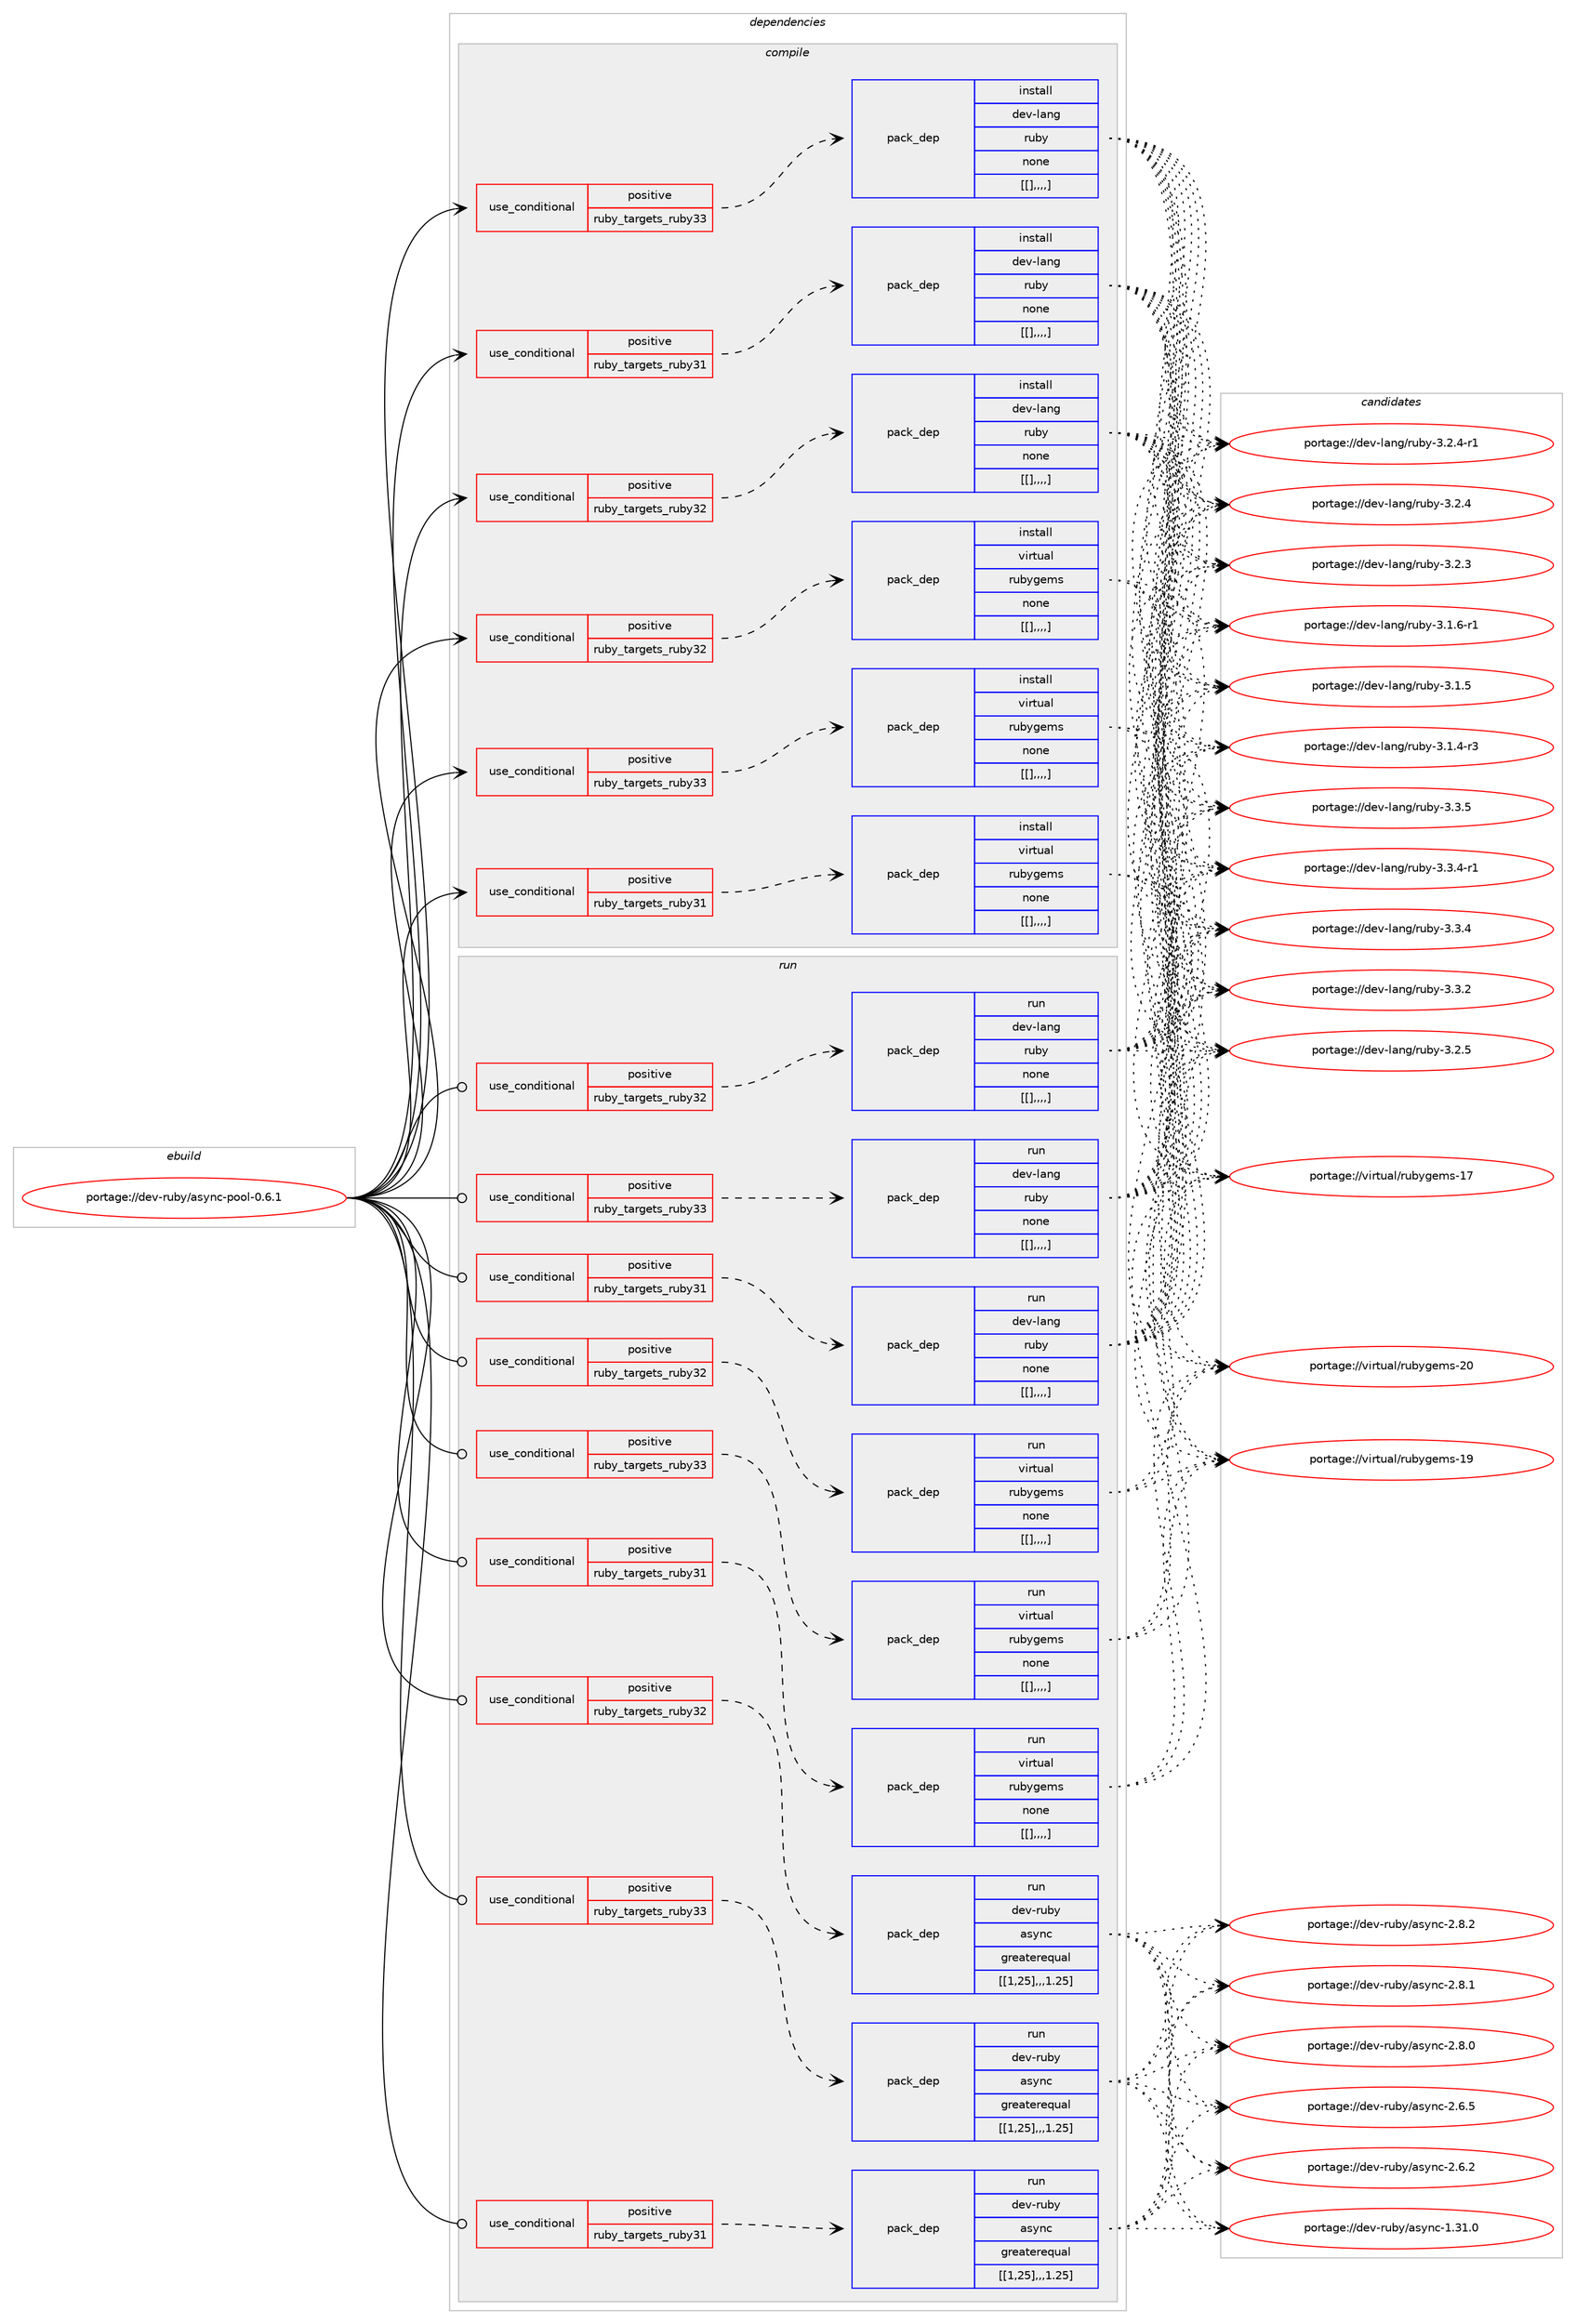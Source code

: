 digraph prolog {

# *************
# Graph options
# *************

newrank=true;
concentrate=true;
compound=true;
graph [rankdir=LR,fontname=Helvetica,fontsize=10,ranksep=1.5];#, ranksep=2.5, nodesep=0.2];
edge  [arrowhead=vee];
node  [fontname=Helvetica,fontsize=10];

# **********
# The ebuild
# **********

subgraph cluster_leftcol {
color=gray;
label=<<i>ebuild</i>>;
id [label="portage://dev-ruby/async-pool-0.6.1", color=red, width=4, href="../dev-ruby/async-pool-0.6.1.svg"];
}

# ****************
# The dependencies
# ****************

subgraph cluster_midcol {
color=gray;
label=<<i>dependencies</i>>;
subgraph cluster_compile {
fillcolor="#eeeeee";
style=filled;
label=<<i>compile</i>>;
subgraph cond45758 {
dependency179505 [label=<<TABLE BORDER="0" CELLBORDER="1" CELLSPACING="0" CELLPADDING="4"><TR><TD ROWSPAN="3" CELLPADDING="10">use_conditional</TD></TR><TR><TD>positive</TD></TR><TR><TD>ruby_targets_ruby31</TD></TR></TABLE>>, shape=none, color=red];
subgraph pack132463 {
dependency179506 [label=<<TABLE BORDER="0" CELLBORDER="1" CELLSPACING="0" CELLPADDING="4" WIDTH="220"><TR><TD ROWSPAN="6" CELLPADDING="30">pack_dep</TD></TR><TR><TD WIDTH="110">install</TD></TR><TR><TD>dev-lang</TD></TR><TR><TD>ruby</TD></TR><TR><TD>none</TD></TR><TR><TD>[[],,,,]</TD></TR></TABLE>>, shape=none, color=blue];
}
dependency179505:e -> dependency179506:w [weight=20,style="dashed",arrowhead="vee"];
}
id:e -> dependency179505:w [weight=20,style="solid",arrowhead="vee"];
subgraph cond45759 {
dependency179507 [label=<<TABLE BORDER="0" CELLBORDER="1" CELLSPACING="0" CELLPADDING="4"><TR><TD ROWSPAN="3" CELLPADDING="10">use_conditional</TD></TR><TR><TD>positive</TD></TR><TR><TD>ruby_targets_ruby31</TD></TR></TABLE>>, shape=none, color=red];
subgraph pack132464 {
dependency179508 [label=<<TABLE BORDER="0" CELLBORDER="1" CELLSPACING="0" CELLPADDING="4" WIDTH="220"><TR><TD ROWSPAN="6" CELLPADDING="30">pack_dep</TD></TR><TR><TD WIDTH="110">install</TD></TR><TR><TD>virtual</TD></TR><TR><TD>rubygems</TD></TR><TR><TD>none</TD></TR><TR><TD>[[],,,,]</TD></TR></TABLE>>, shape=none, color=blue];
}
dependency179507:e -> dependency179508:w [weight=20,style="dashed",arrowhead="vee"];
}
id:e -> dependency179507:w [weight=20,style="solid",arrowhead="vee"];
subgraph cond45760 {
dependency179509 [label=<<TABLE BORDER="0" CELLBORDER="1" CELLSPACING="0" CELLPADDING="4"><TR><TD ROWSPAN="3" CELLPADDING="10">use_conditional</TD></TR><TR><TD>positive</TD></TR><TR><TD>ruby_targets_ruby32</TD></TR></TABLE>>, shape=none, color=red];
subgraph pack132465 {
dependency179510 [label=<<TABLE BORDER="0" CELLBORDER="1" CELLSPACING="0" CELLPADDING="4" WIDTH="220"><TR><TD ROWSPAN="6" CELLPADDING="30">pack_dep</TD></TR><TR><TD WIDTH="110">install</TD></TR><TR><TD>dev-lang</TD></TR><TR><TD>ruby</TD></TR><TR><TD>none</TD></TR><TR><TD>[[],,,,]</TD></TR></TABLE>>, shape=none, color=blue];
}
dependency179509:e -> dependency179510:w [weight=20,style="dashed",arrowhead="vee"];
}
id:e -> dependency179509:w [weight=20,style="solid",arrowhead="vee"];
subgraph cond45761 {
dependency179511 [label=<<TABLE BORDER="0" CELLBORDER="1" CELLSPACING="0" CELLPADDING="4"><TR><TD ROWSPAN="3" CELLPADDING="10">use_conditional</TD></TR><TR><TD>positive</TD></TR><TR><TD>ruby_targets_ruby32</TD></TR></TABLE>>, shape=none, color=red];
subgraph pack132466 {
dependency179512 [label=<<TABLE BORDER="0" CELLBORDER="1" CELLSPACING="0" CELLPADDING="4" WIDTH="220"><TR><TD ROWSPAN="6" CELLPADDING="30">pack_dep</TD></TR><TR><TD WIDTH="110">install</TD></TR><TR><TD>virtual</TD></TR><TR><TD>rubygems</TD></TR><TR><TD>none</TD></TR><TR><TD>[[],,,,]</TD></TR></TABLE>>, shape=none, color=blue];
}
dependency179511:e -> dependency179512:w [weight=20,style="dashed",arrowhead="vee"];
}
id:e -> dependency179511:w [weight=20,style="solid",arrowhead="vee"];
subgraph cond45762 {
dependency179513 [label=<<TABLE BORDER="0" CELLBORDER="1" CELLSPACING="0" CELLPADDING="4"><TR><TD ROWSPAN="3" CELLPADDING="10">use_conditional</TD></TR><TR><TD>positive</TD></TR><TR><TD>ruby_targets_ruby33</TD></TR></TABLE>>, shape=none, color=red];
subgraph pack132467 {
dependency179514 [label=<<TABLE BORDER="0" CELLBORDER="1" CELLSPACING="0" CELLPADDING="4" WIDTH="220"><TR><TD ROWSPAN="6" CELLPADDING="30">pack_dep</TD></TR><TR><TD WIDTH="110">install</TD></TR><TR><TD>dev-lang</TD></TR><TR><TD>ruby</TD></TR><TR><TD>none</TD></TR><TR><TD>[[],,,,]</TD></TR></TABLE>>, shape=none, color=blue];
}
dependency179513:e -> dependency179514:w [weight=20,style="dashed",arrowhead="vee"];
}
id:e -> dependency179513:w [weight=20,style="solid",arrowhead="vee"];
subgraph cond45763 {
dependency179515 [label=<<TABLE BORDER="0" CELLBORDER="1" CELLSPACING="0" CELLPADDING="4"><TR><TD ROWSPAN="3" CELLPADDING="10">use_conditional</TD></TR><TR><TD>positive</TD></TR><TR><TD>ruby_targets_ruby33</TD></TR></TABLE>>, shape=none, color=red];
subgraph pack132468 {
dependency179516 [label=<<TABLE BORDER="0" CELLBORDER="1" CELLSPACING="0" CELLPADDING="4" WIDTH="220"><TR><TD ROWSPAN="6" CELLPADDING="30">pack_dep</TD></TR><TR><TD WIDTH="110">install</TD></TR><TR><TD>virtual</TD></TR><TR><TD>rubygems</TD></TR><TR><TD>none</TD></TR><TR><TD>[[],,,,]</TD></TR></TABLE>>, shape=none, color=blue];
}
dependency179515:e -> dependency179516:w [weight=20,style="dashed",arrowhead="vee"];
}
id:e -> dependency179515:w [weight=20,style="solid",arrowhead="vee"];
}
subgraph cluster_compileandrun {
fillcolor="#eeeeee";
style=filled;
label=<<i>compile and run</i>>;
}
subgraph cluster_run {
fillcolor="#eeeeee";
style=filled;
label=<<i>run</i>>;
subgraph cond45764 {
dependency179517 [label=<<TABLE BORDER="0" CELLBORDER="1" CELLSPACING="0" CELLPADDING="4"><TR><TD ROWSPAN="3" CELLPADDING="10">use_conditional</TD></TR><TR><TD>positive</TD></TR><TR><TD>ruby_targets_ruby31</TD></TR></TABLE>>, shape=none, color=red];
subgraph pack132469 {
dependency179518 [label=<<TABLE BORDER="0" CELLBORDER="1" CELLSPACING="0" CELLPADDING="4" WIDTH="220"><TR><TD ROWSPAN="6" CELLPADDING="30">pack_dep</TD></TR><TR><TD WIDTH="110">run</TD></TR><TR><TD>dev-lang</TD></TR><TR><TD>ruby</TD></TR><TR><TD>none</TD></TR><TR><TD>[[],,,,]</TD></TR></TABLE>>, shape=none, color=blue];
}
dependency179517:e -> dependency179518:w [weight=20,style="dashed",arrowhead="vee"];
}
id:e -> dependency179517:w [weight=20,style="solid",arrowhead="odot"];
subgraph cond45765 {
dependency179519 [label=<<TABLE BORDER="0" CELLBORDER="1" CELLSPACING="0" CELLPADDING="4"><TR><TD ROWSPAN="3" CELLPADDING="10">use_conditional</TD></TR><TR><TD>positive</TD></TR><TR><TD>ruby_targets_ruby31</TD></TR></TABLE>>, shape=none, color=red];
subgraph pack132470 {
dependency179520 [label=<<TABLE BORDER="0" CELLBORDER="1" CELLSPACING="0" CELLPADDING="4" WIDTH="220"><TR><TD ROWSPAN="6" CELLPADDING="30">pack_dep</TD></TR><TR><TD WIDTH="110">run</TD></TR><TR><TD>dev-ruby</TD></TR><TR><TD>async</TD></TR><TR><TD>greaterequal</TD></TR><TR><TD>[[1,25],,,1.25]</TD></TR></TABLE>>, shape=none, color=blue];
}
dependency179519:e -> dependency179520:w [weight=20,style="dashed",arrowhead="vee"];
}
id:e -> dependency179519:w [weight=20,style="solid",arrowhead="odot"];
subgraph cond45766 {
dependency179521 [label=<<TABLE BORDER="0" CELLBORDER="1" CELLSPACING="0" CELLPADDING="4"><TR><TD ROWSPAN="3" CELLPADDING="10">use_conditional</TD></TR><TR><TD>positive</TD></TR><TR><TD>ruby_targets_ruby31</TD></TR></TABLE>>, shape=none, color=red];
subgraph pack132471 {
dependency179522 [label=<<TABLE BORDER="0" CELLBORDER="1" CELLSPACING="0" CELLPADDING="4" WIDTH="220"><TR><TD ROWSPAN="6" CELLPADDING="30">pack_dep</TD></TR><TR><TD WIDTH="110">run</TD></TR><TR><TD>virtual</TD></TR><TR><TD>rubygems</TD></TR><TR><TD>none</TD></TR><TR><TD>[[],,,,]</TD></TR></TABLE>>, shape=none, color=blue];
}
dependency179521:e -> dependency179522:w [weight=20,style="dashed",arrowhead="vee"];
}
id:e -> dependency179521:w [weight=20,style="solid",arrowhead="odot"];
subgraph cond45767 {
dependency179523 [label=<<TABLE BORDER="0" CELLBORDER="1" CELLSPACING="0" CELLPADDING="4"><TR><TD ROWSPAN="3" CELLPADDING="10">use_conditional</TD></TR><TR><TD>positive</TD></TR><TR><TD>ruby_targets_ruby32</TD></TR></TABLE>>, shape=none, color=red];
subgraph pack132472 {
dependency179524 [label=<<TABLE BORDER="0" CELLBORDER="1" CELLSPACING="0" CELLPADDING="4" WIDTH="220"><TR><TD ROWSPAN="6" CELLPADDING="30">pack_dep</TD></TR><TR><TD WIDTH="110">run</TD></TR><TR><TD>dev-lang</TD></TR><TR><TD>ruby</TD></TR><TR><TD>none</TD></TR><TR><TD>[[],,,,]</TD></TR></TABLE>>, shape=none, color=blue];
}
dependency179523:e -> dependency179524:w [weight=20,style="dashed",arrowhead="vee"];
}
id:e -> dependency179523:w [weight=20,style="solid",arrowhead="odot"];
subgraph cond45768 {
dependency179525 [label=<<TABLE BORDER="0" CELLBORDER="1" CELLSPACING="0" CELLPADDING="4"><TR><TD ROWSPAN="3" CELLPADDING="10">use_conditional</TD></TR><TR><TD>positive</TD></TR><TR><TD>ruby_targets_ruby32</TD></TR></TABLE>>, shape=none, color=red];
subgraph pack132473 {
dependency179526 [label=<<TABLE BORDER="0" CELLBORDER="1" CELLSPACING="0" CELLPADDING="4" WIDTH="220"><TR><TD ROWSPAN="6" CELLPADDING="30">pack_dep</TD></TR><TR><TD WIDTH="110">run</TD></TR><TR><TD>dev-ruby</TD></TR><TR><TD>async</TD></TR><TR><TD>greaterequal</TD></TR><TR><TD>[[1,25],,,1.25]</TD></TR></TABLE>>, shape=none, color=blue];
}
dependency179525:e -> dependency179526:w [weight=20,style="dashed",arrowhead="vee"];
}
id:e -> dependency179525:w [weight=20,style="solid",arrowhead="odot"];
subgraph cond45769 {
dependency179527 [label=<<TABLE BORDER="0" CELLBORDER="1" CELLSPACING="0" CELLPADDING="4"><TR><TD ROWSPAN="3" CELLPADDING="10">use_conditional</TD></TR><TR><TD>positive</TD></TR><TR><TD>ruby_targets_ruby32</TD></TR></TABLE>>, shape=none, color=red];
subgraph pack132474 {
dependency179528 [label=<<TABLE BORDER="0" CELLBORDER="1" CELLSPACING="0" CELLPADDING="4" WIDTH="220"><TR><TD ROWSPAN="6" CELLPADDING="30">pack_dep</TD></TR><TR><TD WIDTH="110">run</TD></TR><TR><TD>virtual</TD></TR><TR><TD>rubygems</TD></TR><TR><TD>none</TD></TR><TR><TD>[[],,,,]</TD></TR></TABLE>>, shape=none, color=blue];
}
dependency179527:e -> dependency179528:w [weight=20,style="dashed",arrowhead="vee"];
}
id:e -> dependency179527:w [weight=20,style="solid",arrowhead="odot"];
subgraph cond45770 {
dependency179529 [label=<<TABLE BORDER="0" CELLBORDER="1" CELLSPACING="0" CELLPADDING="4"><TR><TD ROWSPAN="3" CELLPADDING="10">use_conditional</TD></TR><TR><TD>positive</TD></TR><TR><TD>ruby_targets_ruby33</TD></TR></TABLE>>, shape=none, color=red];
subgraph pack132475 {
dependency179530 [label=<<TABLE BORDER="0" CELLBORDER="1" CELLSPACING="0" CELLPADDING="4" WIDTH="220"><TR><TD ROWSPAN="6" CELLPADDING="30">pack_dep</TD></TR><TR><TD WIDTH="110">run</TD></TR><TR><TD>dev-lang</TD></TR><TR><TD>ruby</TD></TR><TR><TD>none</TD></TR><TR><TD>[[],,,,]</TD></TR></TABLE>>, shape=none, color=blue];
}
dependency179529:e -> dependency179530:w [weight=20,style="dashed",arrowhead="vee"];
}
id:e -> dependency179529:w [weight=20,style="solid",arrowhead="odot"];
subgraph cond45771 {
dependency179531 [label=<<TABLE BORDER="0" CELLBORDER="1" CELLSPACING="0" CELLPADDING="4"><TR><TD ROWSPAN="3" CELLPADDING="10">use_conditional</TD></TR><TR><TD>positive</TD></TR><TR><TD>ruby_targets_ruby33</TD></TR></TABLE>>, shape=none, color=red];
subgraph pack132476 {
dependency179532 [label=<<TABLE BORDER="0" CELLBORDER="1" CELLSPACING="0" CELLPADDING="4" WIDTH="220"><TR><TD ROWSPAN="6" CELLPADDING="30">pack_dep</TD></TR><TR><TD WIDTH="110">run</TD></TR><TR><TD>dev-ruby</TD></TR><TR><TD>async</TD></TR><TR><TD>greaterequal</TD></TR><TR><TD>[[1,25],,,1.25]</TD></TR></TABLE>>, shape=none, color=blue];
}
dependency179531:e -> dependency179532:w [weight=20,style="dashed",arrowhead="vee"];
}
id:e -> dependency179531:w [weight=20,style="solid",arrowhead="odot"];
subgraph cond45772 {
dependency179533 [label=<<TABLE BORDER="0" CELLBORDER="1" CELLSPACING="0" CELLPADDING="4"><TR><TD ROWSPAN="3" CELLPADDING="10">use_conditional</TD></TR><TR><TD>positive</TD></TR><TR><TD>ruby_targets_ruby33</TD></TR></TABLE>>, shape=none, color=red];
subgraph pack132477 {
dependency179534 [label=<<TABLE BORDER="0" CELLBORDER="1" CELLSPACING="0" CELLPADDING="4" WIDTH="220"><TR><TD ROWSPAN="6" CELLPADDING="30">pack_dep</TD></TR><TR><TD WIDTH="110">run</TD></TR><TR><TD>virtual</TD></TR><TR><TD>rubygems</TD></TR><TR><TD>none</TD></TR><TR><TD>[[],,,,]</TD></TR></TABLE>>, shape=none, color=blue];
}
dependency179533:e -> dependency179534:w [weight=20,style="dashed",arrowhead="vee"];
}
id:e -> dependency179533:w [weight=20,style="solid",arrowhead="odot"];
}
}

# **************
# The candidates
# **************

subgraph cluster_choices {
rank=same;
color=gray;
label=<<i>candidates</i>>;

subgraph choice132463 {
color=black;
nodesep=1;
choice10010111845108971101034711411798121455146514653 [label="portage://dev-lang/ruby-3.3.5", color=red, width=4,href="../dev-lang/ruby-3.3.5.svg"];
choice100101118451089711010347114117981214551465146524511449 [label="portage://dev-lang/ruby-3.3.4-r1", color=red, width=4,href="../dev-lang/ruby-3.3.4-r1.svg"];
choice10010111845108971101034711411798121455146514652 [label="portage://dev-lang/ruby-3.3.4", color=red, width=4,href="../dev-lang/ruby-3.3.4.svg"];
choice10010111845108971101034711411798121455146514650 [label="portage://dev-lang/ruby-3.3.2", color=red, width=4,href="../dev-lang/ruby-3.3.2.svg"];
choice10010111845108971101034711411798121455146504653 [label="portage://dev-lang/ruby-3.2.5", color=red, width=4,href="../dev-lang/ruby-3.2.5.svg"];
choice100101118451089711010347114117981214551465046524511449 [label="portage://dev-lang/ruby-3.2.4-r1", color=red, width=4,href="../dev-lang/ruby-3.2.4-r1.svg"];
choice10010111845108971101034711411798121455146504652 [label="portage://dev-lang/ruby-3.2.4", color=red, width=4,href="../dev-lang/ruby-3.2.4.svg"];
choice10010111845108971101034711411798121455146504651 [label="portage://dev-lang/ruby-3.2.3", color=red, width=4,href="../dev-lang/ruby-3.2.3.svg"];
choice100101118451089711010347114117981214551464946544511449 [label="portage://dev-lang/ruby-3.1.6-r1", color=red, width=4,href="../dev-lang/ruby-3.1.6-r1.svg"];
choice10010111845108971101034711411798121455146494653 [label="portage://dev-lang/ruby-3.1.5", color=red, width=4,href="../dev-lang/ruby-3.1.5.svg"];
choice100101118451089711010347114117981214551464946524511451 [label="portage://dev-lang/ruby-3.1.4-r3", color=red, width=4,href="../dev-lang/ruby-3.1.4-r3.svg"];
dependency179506:e -> choice10010111845108971101034711411798121455146514653:w [style=dotted,weight="100"];
dependency179506:e -> choice100101118451089711010347114117981214551465146524511449:w [style=dotted,weight="100"];
dependency179506:e -> choice10010111845108971101034711411798121455146514652:w [style=dotted,weight="100"];
dependency179506:e -> choice10010111845108971101034711411798121455146514650:w [style=dotted,weight="100"];
dependency179506:e -> choice10010111845108971101034711411798121455146504653:w [style=dotted,weight="100"];
dependency179506:e -> choice100101118451089711010347114117981214551465046524511449:w [style=dotted,weight="100"];
dependency179506:e -> choice10010111845108971101034711411798121455146504652:w [style=dotted,weight="100"];
dependency179506:e -> choice10010111845108971101034711411798121455146504651:w [style=dotted,weight="100"];
dependency179506:e -> choice100101118451089711010347114117981214551464946544511449:w [style=dotted,weight="100"];
dependency179506:e -> choice10010111845108971101034711411798121455146494653:w [style=dotted,weight="100"];
dependency179506:e -> choice100101118451089711010347114117981214551464946524511451:w [style=dotted,weight="100"];
}
subgraph choice132464 {
color=black;
nodesep=1;
choice118105114116117971084711411798121103101109115455048 [label="portage://virtual/rubygems-20", color=red, width=4,href="../virtual/rubygems-20.svg"];
choice118105114116117971084711411798121103101109115454957 [label="portage://virtual/rubygems-19", color=red, width=4,href="../virtual/rubygems-19.svg"];
choice118105114116117971084711411798121103101109115454955 [label="portage://virtual/rubygems-17", color=red, width=4,href="../virtual/rubygems-17.svg"];
dependency179508:e -> choice118105114116117971084711411798121103101109115455048:w [style=dotted,weight="100"];
dependency179508:e -> choice118105114116117971084711411798121103101109115454957:w [style=dotted,weight="100"];
dependency179508:e -> choice118105114116117971084711411798121103101109115454955:w [style=dotted,weight="100"];
}
subgraph choice132465 {
color=black;
nodesep=1;
choice10010111845108971101034711411798121455146514653 [label="portage://dev-lang/ruby-3.3.5", color=red, width=4,href="../dev-lang/ruby-3.3.5.svg"];
choice100101118451089711010347114117981214551465146524511449 [label="portage://dev-lang/ruby-3.3.4-r1", color=red, width=4,href="../dev-lang/ruby-3.3.4-r1.svg"];
choice10010111845108971101034711411798121455146514652 [label="portage://dev-lang/ruby-3.3.4", color=red, width=4,href="../dev-lang/ruby-3.3.4.svg"];
choice10010111845108971101034711411798121455146514650 [label="portage://dev-lang/ruby-3.3.2", color=red, width=4,href="../dev-lang/ruby-3.3.2.svg"];
choice10010111845108971101034711411798121455146504653 [label="portage://dev-lang/ruby-3.2.5", color=red, width=4,href="../dev-lang/ruby-3.2.5.svg"];
choice100101118451089711010347114117981214551465046524511449 [label="portage://dev-lang/ruby-3.2.4-r1", color=red, width=4,href="../dev-lang/ruby-3.2.4-r1.svg"];
choice10010111845108971101034711411798121455146504652 [label="portage://dev-lang/ruby-3.2.4", color=red, width=4,href="../dev-lang/ruby-3.2.4.svg"];
choice10010111845108971101034711411798121455146504651 [label="portage://dev-lang/ruby-3.2.3", color=red, width=4,href="../dev-lang/ruby-3.2.3.svg"];
choice100101118451089711010347114117981214551464946544511449 [label="portage://dev-lang/ruby-3.1.6-r1", color=red, width=4,href="../dev-lang/ruby-3.1.6-r1.svg"];
choice10010111845108971101034711411798121455146494653 [label="portage://dev-lang/ruby-3.1.5", color=red, width=4,href="../dev-lang/ruby-3.1.5.svg"];
choice100101118451089711010347114117981214551464946524511451 [label="portage://dev-lang/ruby-3.1.4-r3", color=red, width=4,href="../dev-lang/ruby-3.1.4-r3.svg"];
dependency179510:e -> choice10010111845108971101034711411798121455146514653:w [style=dotted,weight="100"];
dependency179510:e -> choice100101118451089711010347114117981214551465146524511449:w [style=dotted,weight="100"];
dependency179510:e -> choice10010111845108971101034711411798121455146514652:w [style=dotted,weight="100"];
dependency179510:e -> choice10010111845108971101034711411798121455146514650:w [style=dotted,weight="100"];
dependency179510:e -> choice10010111845108971101034711411798121455146504653:w [style=dotted,weight="100"];
dependency179510:e -> choice100101118451089711010347114117981214551465046524511449:w [style=dotted,weight="100"];
dependency179510:e -> choice10010111845108971101034711411798121455146504652:w [style=dotted,weight="100"];
dependency179510:e -> choice10010111845108971101034711411798121455146504651:w [style=dotted,weight="100"];
dependency179510:e -> choice100101118451089711010347114117981214551464946544511449:w [style=dotted,weight="100"];
dependency179510:e -> choice10010111845108971101034711411798121455146494653:w [style=dotted,weight="100"];
dependency179510:e -> choice100101118451089711010347114117981214551464946524511451:w [style=dotted,weight="100"];
}
subgraph choice132466 {
color=black;
nodesep=1;
choice118105114116117971084711411798121103101109115455048 [label="portage://virtual/rubygems-20", color=red, width=4,href="../virtual/rubygems-20.svg"];
choice118105114116117971084711411798121103101109115454957 [label="portage://virtual/rubygems-19", color=red, width=4,href="../virtual/rubygems-19.svg"];
choice118105114116117971084711411798121103101109115454955 [label="portage://virtual/rubygems-17", color=red, width=4,href="../virtual/rubygems-17.svg"];
dependency179512:e -> choice118105114116117971084711411798121103101109115455048:w [style=dotted,weight="100"];
dependency179512:e -> choice118105114116117971084711411798121103101109115454957:w [style=dotted,weight="100"];
dependency179512:e -> choice118105114116117971084711411798121103101109115454955:w [style=dotted,weight="100"];
}
subgraph choice132467 {
color=black;
nodesep=1;
choice10010111845108971101034711411798121455146514653 [label="portage://dev-lang/ruby-3.3.5", color=red, width=4,href="../dev-lang/ruby-3.3.5.svg"];
choice100101118451089711010347114117981214551465146524511449 [label="portage://dev-lang/ruby-3.3.4-r1", color=red, width=4,href="../dev-lang/ruby-3.3.4-r1.svg"];
choice10010111845108971101034711411798121455146514652 [label="portage://dev-lang/ruby-3.3.4", color=red, width=4,href="../dev-lang/ruby-3.3.4.svg"];
choice10010111845108971101034711411798121455146514650 [label="portage://dev-lang/ruby-3.3.2", color=red, width=4,href="../dev-lang/ruby-3.3.2.svg"];
choice10010111845108971101034711411798121455146504653 [label="portage://dev-lang/ruby-3.2.5", color=red, width=4,href="../dev-lang/ruby-3.2.5.svg"];
choice100101118451089711010347114117981214551465046524511449 [label="portage://dev-lang/ruby-3.2.4-r1", color=red, width=4,href="../dev-lang/ruby-3.2.4-r1.svg"];
choice10010111845108971101034711411798121455146504652 [label="portage://dev-lang/ruby-3.2.4", color=red, width=4,href="../dev-lang/ruby-3.2.4.svg"];
choice10010111845108971101034711411798121455146504651 [label="portage://dev-lang/ruby-3.2.3", color=red, width=4,href="../dev-lang/ruby-3.2.3.svg"];
choice100101118451089711010347114117981214551464946544511449 [label="portage://dev-lang/ruby-3.1.6-r1", color=red, width=4,href="../dev-lang/ruby-3.1.6-r1.svg"];
choice10010111845108971101034711411798121455146494653 [label="portage://dev-lang/ruby-3.1.5", color=red, width=4,href="../dev-lang/ruby-3.1.5.svg"];
choice100101118451089711010347114117981214551464946524511451 [label="portage://dev-lang/ruby-3.1.4-r3", color=red, width=4,href="../dev-lang/ruby-3.1.4-r3.svg"];
dependency179514:e -> choice10010111845108971101034711411798121455146514653:w [style=dotted,weight="100"];
dependency179514:e -> choice100101118451089711010347114117981214551465146524511449:w [style=dotted,weight="100"];
dependency179514:e -> choice10010111845108971101034711411798121455146514652:w [style=dotted,weight="100"];
dependency179514:e -> choice10010111845108971101034711411798121455146514650:w [style=dotted,weight="100"];
dependency179514:e -> choice10010111845108971101034711411798121455146504653:w [style=dotted,weight="100"];
dependency179514:e -> choice100101118451089711010347114117981214551465046524511449:w [style=dotted,weight="100"];
dependency179514:e -> choice10010111845108971101034711411798121455146504652:w [style=dotted,weight="100"];
dependency179514:e -> choice10010111845108971101034711411798121455146504651:w [style=dotted,weight="100"];
dependency179514:e -> choice100101118451089711010347114117981214551464946544511449:w [style=dotted,weight="100"];
dependency179514:e -> choice10010111845108971101034711411798121455146494653:w [style=dotted,weight="100"];
dependency179514:e -> choice100101118451089711010347114117981214551464946524511451:w [style=dotted,weight="100"];
}
subgraph choice132468 {
color=black;
nodesep=1;
choice118105114116117971084711411798121103101109115455048 [label="portage://virtual/rubygems-20", color=red, width=4,href="../virtual/rubygems-20.svg"];
choice118105114116117971084711411798121103101109115454957 [label="portage://virtual/rubygems-19", color=red, width=4,href="../virtual/rubygems-19.svg"];
choice118105114116117971084711411798121103101109115454955 [label="portage://virtual/rubygems-17", color=red, width=4,href="../virtual/rubygems-17.svg"];
dependency179516:e -> choice118105114116117971084711411798121103101109115455048:w [style=dotted,weight="100"];
dependency179516:e -> choice118105114116117971084711411798121103101109115454957:w [style=dotted,weight="100"];
dependency179516:e -> choice118105114116117971084711411798121103101109115454955:w [style=dotted,weight="100"];
}
subgraph choice132469 {
color=black;
nodesep=1;
choice10010111845108971101034711411798121455146514653 [label="portage://dev-lang/ruby-3.3.5", color=red, width=4,href="../dev-lang/ruby-3.3.5.svg"];
choice100101118451089711010347114117981214551465146524511449 [label="portage://dev-lang/ruby-3.3.4-r1", color=red, width=4,href="../dev-lang/ruby-3.3.4-r1.svg"];
choice10010111845108971101034711411798121455146514652 [label="portage://dev-lang/ruby-3.3.4", color=red, width=4,href="../dev-lang/ruby-3.3.4.svg"];
choice10010111845108971101034711411798121455146514650 [label="portage://dev-lang/ruby-3.3.2", color=red, width=4,href="../dev-lang/ruby-3.3.2.svg"];
choice10010111845108971101034711411798121455146504653 [label="portage://dev-lang/ruby-3.2.5", color=red, width=4,href="../dev-lang/ruby-3.2.5.svg"];
choice100101118451089711010347114117981214551465046524511449 [label="portage://dev-lang/ruby-3.2.4-r1", color=red, width=4,href="../dev-lang/ruby-3.2.4-r1.svg"];
choice10010111845108971101034711411798121455146504652 [label="portage://dev-lang/ruby-3.2.4", color=red, width=4,href="../dev-lang/ruby-3.2.4.svg"];
choice10010111845108971101034711411798121455146504651 [label="portage://dev-lang/ruby-3.2.3", color=red, width=4,href="../dev-lang/ruby-3.2.3.svg"];
choice100101118451089711010347114117981214551464946544511449 [label="portage://dev-lang/ruby-3.1.6-r1", color=red, width=4,href="../dev-lang/ruby-3.1.6-r1.svg"];
choice10010111845108971101034711411798121455146494653 [label="portage://dev-lang/ruby-3.1.5", color=red, width=4,href="../dev-lang/ruby-3.1.5.svg"];
choice100101118451089711010347114117981214551464946524511451 [label="portage://dev-lang/ruby-3.1.4-r3", color=red, width=4,href="../dev-lang/ruby-3.1.4-r3.svg"];
dependency179518:e -> choice10010111845108971101034711411798121455146514653:w [style=dotted,weight="100"];
dependency179518:e -> choice100101118451089711010347114117981214551465146524511449:w [style=dotted,weight="100"];
dependency179518:e -> choice10010111845108971101034711411798121455146514652:w [style=dotted,weight="100"];
dependency179518:e -> choice10010111845108971101034711411798121455146514650:w [style=dotted,weight="100"];
dependency179518:e -> choice10010111845108971101034711411798121455146504653:w [style=dotted,weight="100"];
dependency179518:e -> choice100101118451089711010347114117981214551465046524511449:w [style=dotted,weight="100"];
dependency179518:e -> choice10010111845108971101034711411798121455146504652:w [style=dotted,weight="100"];
dependency179518:e -> choice10010111845108971101034711411798121455146504651:w [style=dotted,weight="100"];
dependency179518:e -> choice100101118451089711010347114117981214551464946544511449:w [style=dotted,weight="100"];
dependency179518:e -> choice10010111845108971101034711411798121455146494653:w [style=dotted,weight="100"];
dependency179518:e -> choice100101118451089711010347114117981214551464946524511451:w [style=dotted,weight="100"];
}
subgraph choice132470 {
color=black;
nodesep=1;
choice1001011184511411798121479711512111099455046564650 [label="portage://dev-ruby/async-2.8.2", color=red, width=4,href="../dev-ruby/async-2.8.2.svg"];
choice1001011184511411798121479711512111099455046564649 [label="portage://dev-ruby/async-2.8.1", color=red, width=4,href="../dev-ruby/async-2.8.1.svg"];
choice1001011184511411798121479711512111099455046564648 [label="portage://dev-ruby/async-2.8.0", color=red, width=4,href="../dev-ruby/async-2.8.0.svg"];
choice1001011184511411798121479711512111099455046544653 [label="portage://dev-ruby/async-2.6.5", color=red, width=4,href="../dev-ruby/async-2.6.5.svg"];
choice1001011184511411798121479711512111099455046544650 [label="portage://dev-ruby/async-2.6.2", color=red, width=4,href="../dev-ruby/async-2.6.2.svg"];
choice100101118451141179812147971151211109945494651494648 [label="portage://dev-ruby/async-1.31.0", color=red, width=4,href="../dev-ruby/async-1.31.0.svg"];
dependency179520:e -> choice1001011184511411798121479711512111099455046564650:w [style=dotted,weight="100"];
dependency179520:e -> choice1001011184511411798121479711512111099455046564649:w [style=dotted,weight="100"];
dependency179520:e -> choice1001011184511411798121479711512111099455046564648:w [style=dotted,weight="100"];
dependency179520:e -> choice1001011184511411798121479711512111099455046544653:w [style=dotted,weight="100"];
dependency179520:e -> choice1001011184511411798121479711512111099455046544650:w [style=dotted,weight="100"];
dependency179520:e -> choice100101118451141179812147971151211109945494651494648:w [style=dotted,weight="100"];
}
subgraph choice132471 {
color=black;
nodesep=1;
choice118105114116117971084711411798121103101109115455048 [label="portage://virtual/rubygems-20", color=red, width=4,href="../virtual/rubygems-20.svg"];
choice118105114116117971084711411798121103101109115454957 [label="portage://virtual/rubygems-19", color=red, width=4,href="../virtual/rubygems-19.svg"];
choice118105114116117971084711411798121103101109115454955 [label="portage://virtual/rubygems-17", color=red, width=4,href="../virtual/rubygems-17.svg"];
dependency179522:e -> choice118105114116117971084711411798121103101109115455048:w [style=dotted,weight="100"];
dependency179522:e -> choice118105114116117971084711411798121103101109115454957:w [style=dotted,weight="100"];
dependency179522:e -> choice118105114116117971084711411798121103101109115454955:w [style=dotted,weight="100"];
}
subgraph choice132472 {
color=black;
nodesep=1;
choice10010111845108971101034711411798121455146514653 [label="portage://dev-lang/ruby-3.3.5", color=red, width=4,href="../dev-lang/ruby-3.3.5.svg"];
choice100101118451089711010347114117981214551465146524511449 [label="portage://dev-lang/ruby-3.3.4-r1", color=red, width=4,href="../dev-lang/ruby-3.3.4-r1.svg"];
choice10010111845108971101034711411798121455146514652 [label="portage://dev-lang/ruby-3.3.4", color=red, width=4,href="../dev-lang/ruby-3.3.4.svg"];
choice10010111845108971101034711411798121455146514650 [label="portage://dev-lang/ruby-3.3.2", color=red, width=4,href="../dev-lang/ruby-3.3.2.svg"];
choice10010111845108971101034711411798121455146504653 [label="portage://dev-lang/ruby-3.2.5", color=red, width=4,href="../dev-lang/ruby-3.2.5.svg"];
choice100101118451089711010347114117981214551465046524511449 [label="portage://dev-lang/ruby-3.2.4-r1", color=red, width=4,href="../dev-lang/ruby-3.2.4-r1.svg"];
choice10010111845108971101034711411798121455146504652 [label="portage://dev-lang/ruby-3.2.4", color=red, width=4,href="../dev-lang/ruby-3.2.4.svg"];
choice10010111845108971101034711411798121455146504651 [label="portage://dev-lang/ruby-3.2.3", color=red, width=4,href="../dev-lang/ruby-3.2.3.svg"];
choice100101118451089711010347114117981214551464946544511449 [label="portage://dev-lang/ruby-3.1.6-r1", color=red, width=4,href="../dev-lang/ruby-3.1.6-r1.svg"];
choice10010111845108971101034711411798121455146494653 [label="portage://dev-lang/ruby-3.1.5", color=red, width=4,href="../dev-lang/ruby-3.1.5.svg"];
choice100101118451089711010347114117981214551464946524511451 [label="portage://dev-lang/ruby-3.1.4-r3", color=red, width=4,href="../dev-lang/ruby-3.1.4-r3.svg"];
dependency179524:e -> choice10010111845108971101034711411798121455146514653:w [style=dotted,weight="100"];
dependency179524:e -> choice100101118451089711010347114117981214551465146524511449:w [style=dotted,weight="100"];
dependency179524:e -> choice10010111845108971101034711411798121455146514652:w [style=dotted,weight="100"];
dependency179524:e -> choice10010111845108971101034711411798121455146514650:w [style=dotted,weight="100"];
dependency179524:e -> choice10010111845108971101034711411798121455146504653:w [style=dotted,weight="100"];
dependency179524:e -> choice100101118451089711010347114117981214551465046524511449:w [style=dotted,weight="100"];
dependency179524:e -> choice10010111845108971101034711411798121455146504652:w [style=dotted,weight="100"];
dependency179524:e -> choice10010111845108971101034711411798121455146504651:w [style=dotted,weight="100"];
dependency179524:e -> choice100101118451089711010347114117981214551464946544511449:w [style=dotted,weight="100"];
dependency179524:e -> choice10010111845108971101034711411798121455146494653:w [style=dotted,weight="100"];
dependency179524:e -> choice100101118451089711010347114117981214551464946524511451:w [style=dotted,weight="100"];
}
subgraph choice132473 {
color=black;
nodesep=1;
choice1001011184511411798121479711512111099455046564650 [label="portage://dev-ruby/async-2.8.2", color=red, width=4,href="../dev-ruby/async-2.8.2.svg"];
choice1001011184511411798121479711512111099455046564649 [label="portage://dev-ruby/async-2.8.1", color=red, width=4,href="../dev-ruby/async-2.8.1.svg"];
choice1001011184511411798121479711512111099455046564648 [label="portage://dev-ruby/async-2.8.0", color=red, width=4,href="../dev-ruby/async-2.8.0.svg"];
choice1001011184511411798121479711512111099455046544653 [label="portage://dev-ruby/async-2.6.5", color=red, width=4,href="../dev-ruby/async-2.6.5.svg"];
choice1001011184511411798121479711512111099455046544650 [label="portage://dev-ruby/async-2.6.2", color=red, width=4,href="../dev-ruby/async-2.6.2.svg"];
choice100101118451141179812147971151211109945494651494648 [label="portage://dev-ruby/async-1.31.0", color=red, width=4,href="../dev-ruby/async-1.31.0.svg"];
dependency179526:e -> choice1001011184511411798121479711512111099455046564650:w [style=dotted,weight="100"];
dependency179526:e -> choice1001011184511411798121479711512111099455046564649:w [style=dotted,weight="100"];
dependency179526:e -> choice1001011184511411798121479711512111099455046564648:w [style=dotted,weight="100"];
dependency179526:e -> choice1001011184511411798121479711512111099455046544653:w [style=dotted,weight="100"];
dependency179526:e -> choice1001011184511411798121479711512111099455046544650:w [style=dotted,weight="100"];
dependency179526:e -> choice100101118451141179812147971151211109945494651494648:w [style=dotted,weight="100"];
}
subgraph choice132474 {
color=black;
nodesep=1;
choice118105114116117971084711411798121103101109115455048 [label="portage://virtual/rubygems-20", color=red, width=4,href="../virtual/rubygems-20.svg"];
choice118105114116117971084711411798121103101109115454957 [label="portage://virtual/rubygems-19", color=red, width=4,href="../virtual/rubygems-19.svg"];
choice118105114116117971084711411798121103101109115454955 [label="portage://virtual/rubygems-17", color=red, width=4,href="../virtual/rubygems-17.svg"];
dependency179528:e -> choice118105114116117971084711411798121103101109115455048:w [style=dotted,weight="100"];
dependency179528:e -> choice118105114116117971084711411798121103101109115454957:w [style=dotted,weight="100"];
dependency179528:e -> choice118105114116117971084711411798121103101109115454955:w [style=dotted,weight="100"];
}
subgraph choice132475 {
color=black;
nodesep=1;
choice10010111845108971101034711411798121455146514653 [label="portage://dev-lang/ruby-3.3.5", color=red, width=4,href="../dev-lang/ruby-3.3.5.svg"];
choice100101118451089711010347114117981214551465146524511449 [label="portage://dev-lang/ruby-3.3.4-r1", color=red, width=4,href="../dev-lang/ruby-3.3.4-r1.svg"];
choice10010111845108971101034711411798121455146514652 [label="portage://dev-lang/ruby-3.3.4", color=red, width=4,href="../dev-lang/ruby-3.3.4.svg"];
choice10010111845108971101034711411798121455146514650 [label="portage://dev-lang/ruby-3.3.2", color=red, width=4,href="../dev-lang/ruby-3.3.2.svg"];
choice10010111845108971101034711411798121455146504653 [label="portage://dev-lang/ruby-3.2.5", color=red, width=4,href="../dev-lang/ruby-3.2.5.svg"];
choice100101118451089711010347114117981214551465046524511449 [label="portage://dev-lang/ruby-3.2.4-r1", color=red, width=4,href="../dev-lang/ruby-3.2.4-r1.svg"];
choice10010111845108971101034711411798121455146504652 [label="portage://dev-lang/ruby-3.2.4", color=red, width=4,href="../dev-lang/ruby-3.2.4.svg"];
choice10010111845108971101034711411798121455146504651 [label="portage://dev-lang/ruby-3.2.3", color=red, width=4,href="../dev-lang/ruby-3.2.3.svg"];
choice100101118451089711010347114117981214551464946544511449 [label="portage://dev-lang/ruby-3.1.6-r1", color=red, width=4,href="../dev-lang/ruby-3.1.6-r1.svg"];
choice10010111845108971101034711411798121455146494653 [label="portage://dev-lang/ruby-3.1.5", color=red, width=4,href="../dev-lang/ruby-3.1.5.svg"];
choice100101118451089711010347114117981214551464946524511451 [label="portage://dev-lang/ruby-3.1.4-r3", color=red, width=4,href="../dev-lang/ruby-3.1.4-r3.svg"];
dependency179530:e -> choice10010111845108971101034711411798121455146514653:w [style=dotted,weight="100"];
dependency179530:e -> choice100101118451089711010347114117981214551465146524511449:w [style=dotted,weight="100"];
dependency179530:e -> choice10010111845108971101034711411798121455146514652:w [style=dotted,weight="100"];
dependency179530:e -> choice10010111845108971101034711411798121455146514650:w [style=dotted,weight="100"];
dependency179530:e -> choice10010111845108971101034711411798121455146504653:w [style=dotted,weight="100"];
dependency179530:e -> choice100101118451089711010347114117981214551465046524511449:w [style=dotted,weight="100"];
dependency179530:e -> choice10010111845108971101034711411798121455146504652:w [style=dotted,weight="100"];
dependency179530:e -> choice10010111845108971101034711411798121455146504651:w [style=dotted,weight="100"];
dependency179530:e -> choice100101118451089711010347114117981214551464946544511449:w [style=dotted,weight="100"];
dependency179530:e -> choice10010111845108971101034711411798121455146494653:w [style=dotted,weight="100"];
dependency179530:e -> choice100101118451089711010347114117981214551464946524511451:w [style=dotted,weight="100"];
}
subgraph choice132476 {
color=black;
nodesep=1;
choice1001011184511411798121479711512111099455046564650 [label="portage://dev-ruby/async-2.8.2", color=red, width=4,href="../dev-ruby/async-2.8.2.svg"];
choice1001011184511411798121479711512111099455046564649 [label="portage://dev-ruby/async-2.8.1", color=red, width=4,href="../dev-ruby/async-2.8.1.svg"];
choice1001011184511411798121479711512111099455046564648 [label="portage://dev-ruby/async-2.8.0", color=red, width=4,href="../dev-ruby/async-2.8.0.svg"];
choice1001011184511411798121479711512111099455046544653 [label="portage://dev-ruby/async-2.6.5", color=red, width=4,href="../dev-ruby/async-2.6.5.svg"];
choice1001011184511411798121479711512111099455046544650 [label="portage://dev-ruby/async-2.6.2", color=red, width=4,href="../dev-ruby/async-2.6.2.svg"];
choice100101118451141179812147971151211109945494651494648 [label="portage://dev-ruby/async-1.31.0", color=red, width=4,href="../dev-ruby/async-1.31.0.svg"];
dependency179532:e -> choice1001011184511411798121479711512111099455046564650:w [style=dotted,weight="100"];
dependency179532:e -> choice1001011184511411798121479711512111099455046564649:w [style=dotted,weight="100"];
dependency179532:e -> choice1001011184511411798121479711512111099455046564648:w [style=dotted,weight="100"];
dependency179532:e -> choice1001011184511411798121479711512111099455046544653:w [style=dotted,weight="100"];
dependency179532:e -> choice1001011184511411798121479711512111099455046544650:w [style=dotted,weight="100"];
dependency179532:e -> choice100101118451141179812147971151211109945494651494648:w [style=dotted,weight="100"];
}
subgraph choice132477 {
color=black;
nodesep=1;
choice118105114116117971084711411798121103101109115455048 [label="portage://virtual/rubygems-20", color=red, width=4,href="../virtual/rubygems-20.svg"];
choice118105114116117971084711411798121103101109115454957 [label="portage://virtual/rubygems-19", color=red, width=4,href="../virtual/rubygems-19.svg"];
choice118105114116117971084711411798121103101109115454955 [label="portage://virtual/rubygems-17", color=red, width=4,href="../virtual/rubygems-17.svg"];
dependency179534:e -> choice118105114116117971084711411798121103101109115455048:w [style=dotted,weight="100"];
dependency179534:e -> choice118105114116117971084711411798121103101109115454957:w [style=dotted,weight="100"];
dependency179534:e -> choice118105114116117971084711411798121103101109115454955:w [style=dotted,weight="100"];
}
}

}

